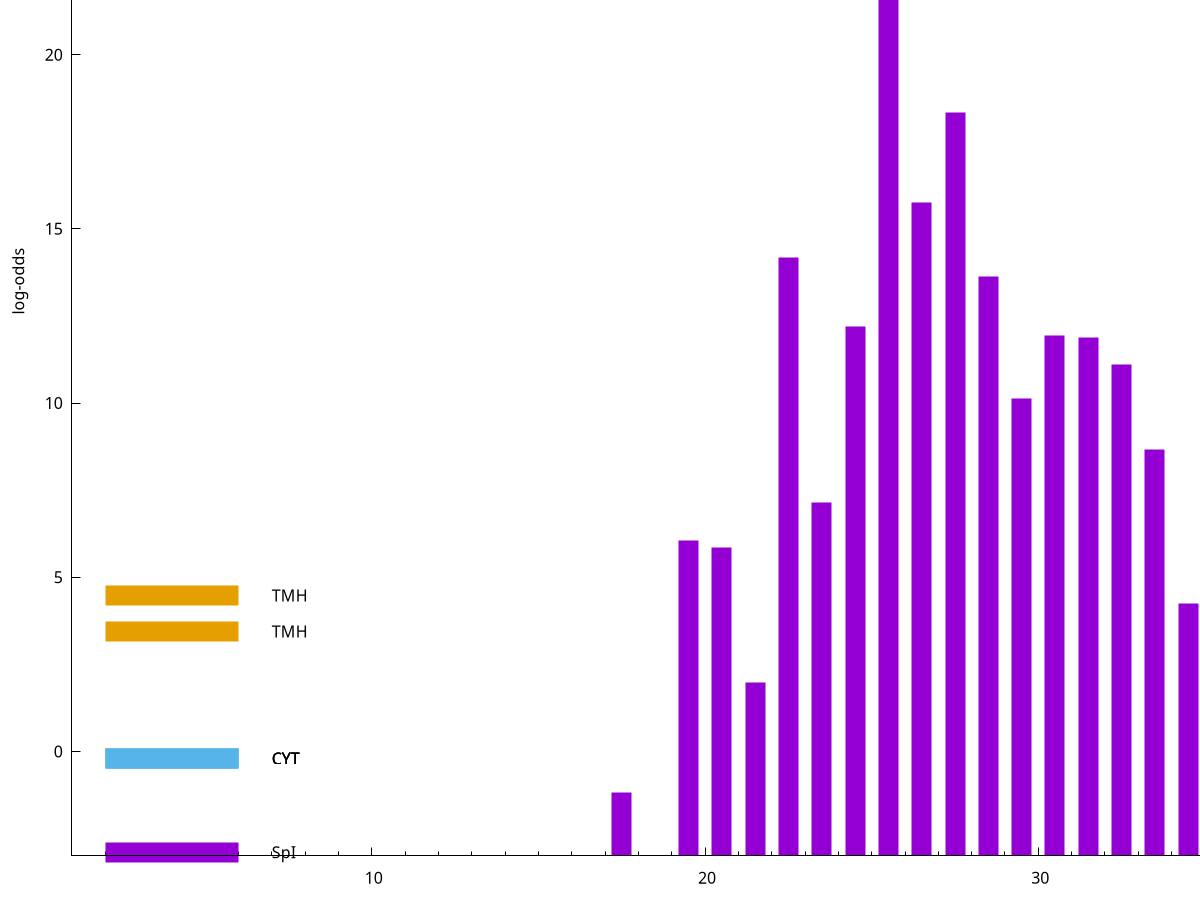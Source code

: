 set title "LipoP predictions for SRR5666568.gff"
set size 2., 1.4
set xrange [1:70] 
set mxtics 10
set yrange [-3:30]
set y2range [0:33]
set ylabel "log-odds"
set term postscript eps color solid "Helvetica" 30
set output "SRR5666568.gff372.eps"
set arrow from 2,24.4831 to 6,24.4831 nohead lt 1 lw 20
set label "SpI" at 7,24.4831
set arrow from 2,4.4732 to 6,4.4732 nohead lt 4 lw 20
set label "TMH" at 7,4.4732
set arrow from 2,3.44037 to 6,3.44037 nohead lt 4 lw 20
set label "TMH" at 7,3.44037
set arrow from 2,-0.200913 to 6,-0.200913 nohead lt 3 lw 20
set label "CYT" at 7,-0.200913
set arrow from 2,-0.200913 to 6,-0.200913 nohead lt 3 lw 20
set label "CYT" at 7,-0.200913
set arrow from 2,-0.200913 to 6,-0.200913 nohead lt 3 lw 20
set label "CYT" at 7,-0.200913
set arrow from 2,-2.89236 to 6,-2.89236 nohead lt 1 lw 20
set label "SpI" at 7,-2.89236
set arrow from 2,24.4831 to 6,24.4831 nohead lt 1 lw 20
set label "SpI" at 7,24.4831
# NOTE: The scores below are the log-odds scores with the threshold
# NOTE: subtracted (a hack to make gnuplot make the histogram all
# NOTE: look nice).
plot "-" axes x1y2 title "" with impulses lt 1 lw 20
25.500000 27.456000
27.500000 21.335200
26.500000 18.769800
22.500000 17.188600
28.500000 16.640300
24.500000 15.206200
30.500000 14.939500
31.500000 14.882200
32.500000 14.106000
42.500000 13.989900
29.500000 13.121500
37.500000 11.895950
33.500000 11.678580
23.500000 10.142960
19.500000 9.039960
20.500000 8.850210
34.500000 7.244100
35.500000 5.239550
21.500000 4.988300
40.500000 2.705344
17.500000 1.808150
44.500000 1.713200
e
exit
